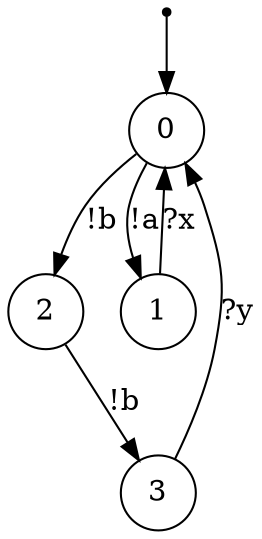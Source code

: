 digraph {
 node [shape=point] ENTRY
 node [shape=circle]
 ENTRY -> 0
0 -> 2 [label="!b"]
2 -> 3 [label="!b"]
3 -> 0 [label="?y"]
0 -> 1 [label="!a"]
1 -> 0 [label="?x"]
}